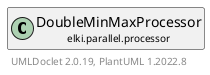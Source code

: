 @startuml
    remove .*\.(Instance|Par|Parameterizer|Factory)$
    set namespaceSeparator none
    hide empty fields
    hide empty methods

    class "<size:14>DoubleMinMaxProcessor.Instance\n<size:10>elki.parallel.processor" as elki.parallel.processor.DoubleMinMaxProcessor.Instance [[DoubleMinMaxProcessor.Instance.html]] {
        -minmax: DoubleMinMax
        -input: Instance
        +Instance(Instance)
        +map(DBIDRef): void
    }

    interface "<size:14>Processor.Instance\n<size:10>elki.parallel.processor" as elki.parallel.processor.Processor.Instance [[Processor.Instance.html]] {
        {abstract} +map(DBIDRef): void
    }
    class "<size:14>DoubleMinMaxProcessor\n<size:10>elki.parallel.processor" as elki.parallel.processor.DoubleMinMaxProcessor [[DoubleMinMaxProcessor.html]]

    elki.parallel.processor.Processor.Instance <|.. elki.parallel.processor.DoubleMinMaxProcessor.Instance
    elki.parallel.processor.DoubleMinMaxProcessor +-- elki.parallel.processor.DoubleMinMaxProcessor.Instance

    center footer UMLDoclet 2.0.19, PlantUML 1.2022.8
@enduml
